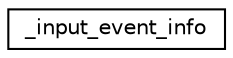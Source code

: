 digraph "Graphical Class Hierarchy"
{
  edge [fontname="Helvetica",fontsize="10",labelfontname="Helvetica",labelfontsize="10"];
  node [fontname="Helvetica",fontsize="10",shape=record];
  rankdir="LR";
  Node1 [label="_input_event_info",height=0.2,width=0.4,color="black", fillcolor="white", style="filled",URL="$union__input__event__info.html"];
}
